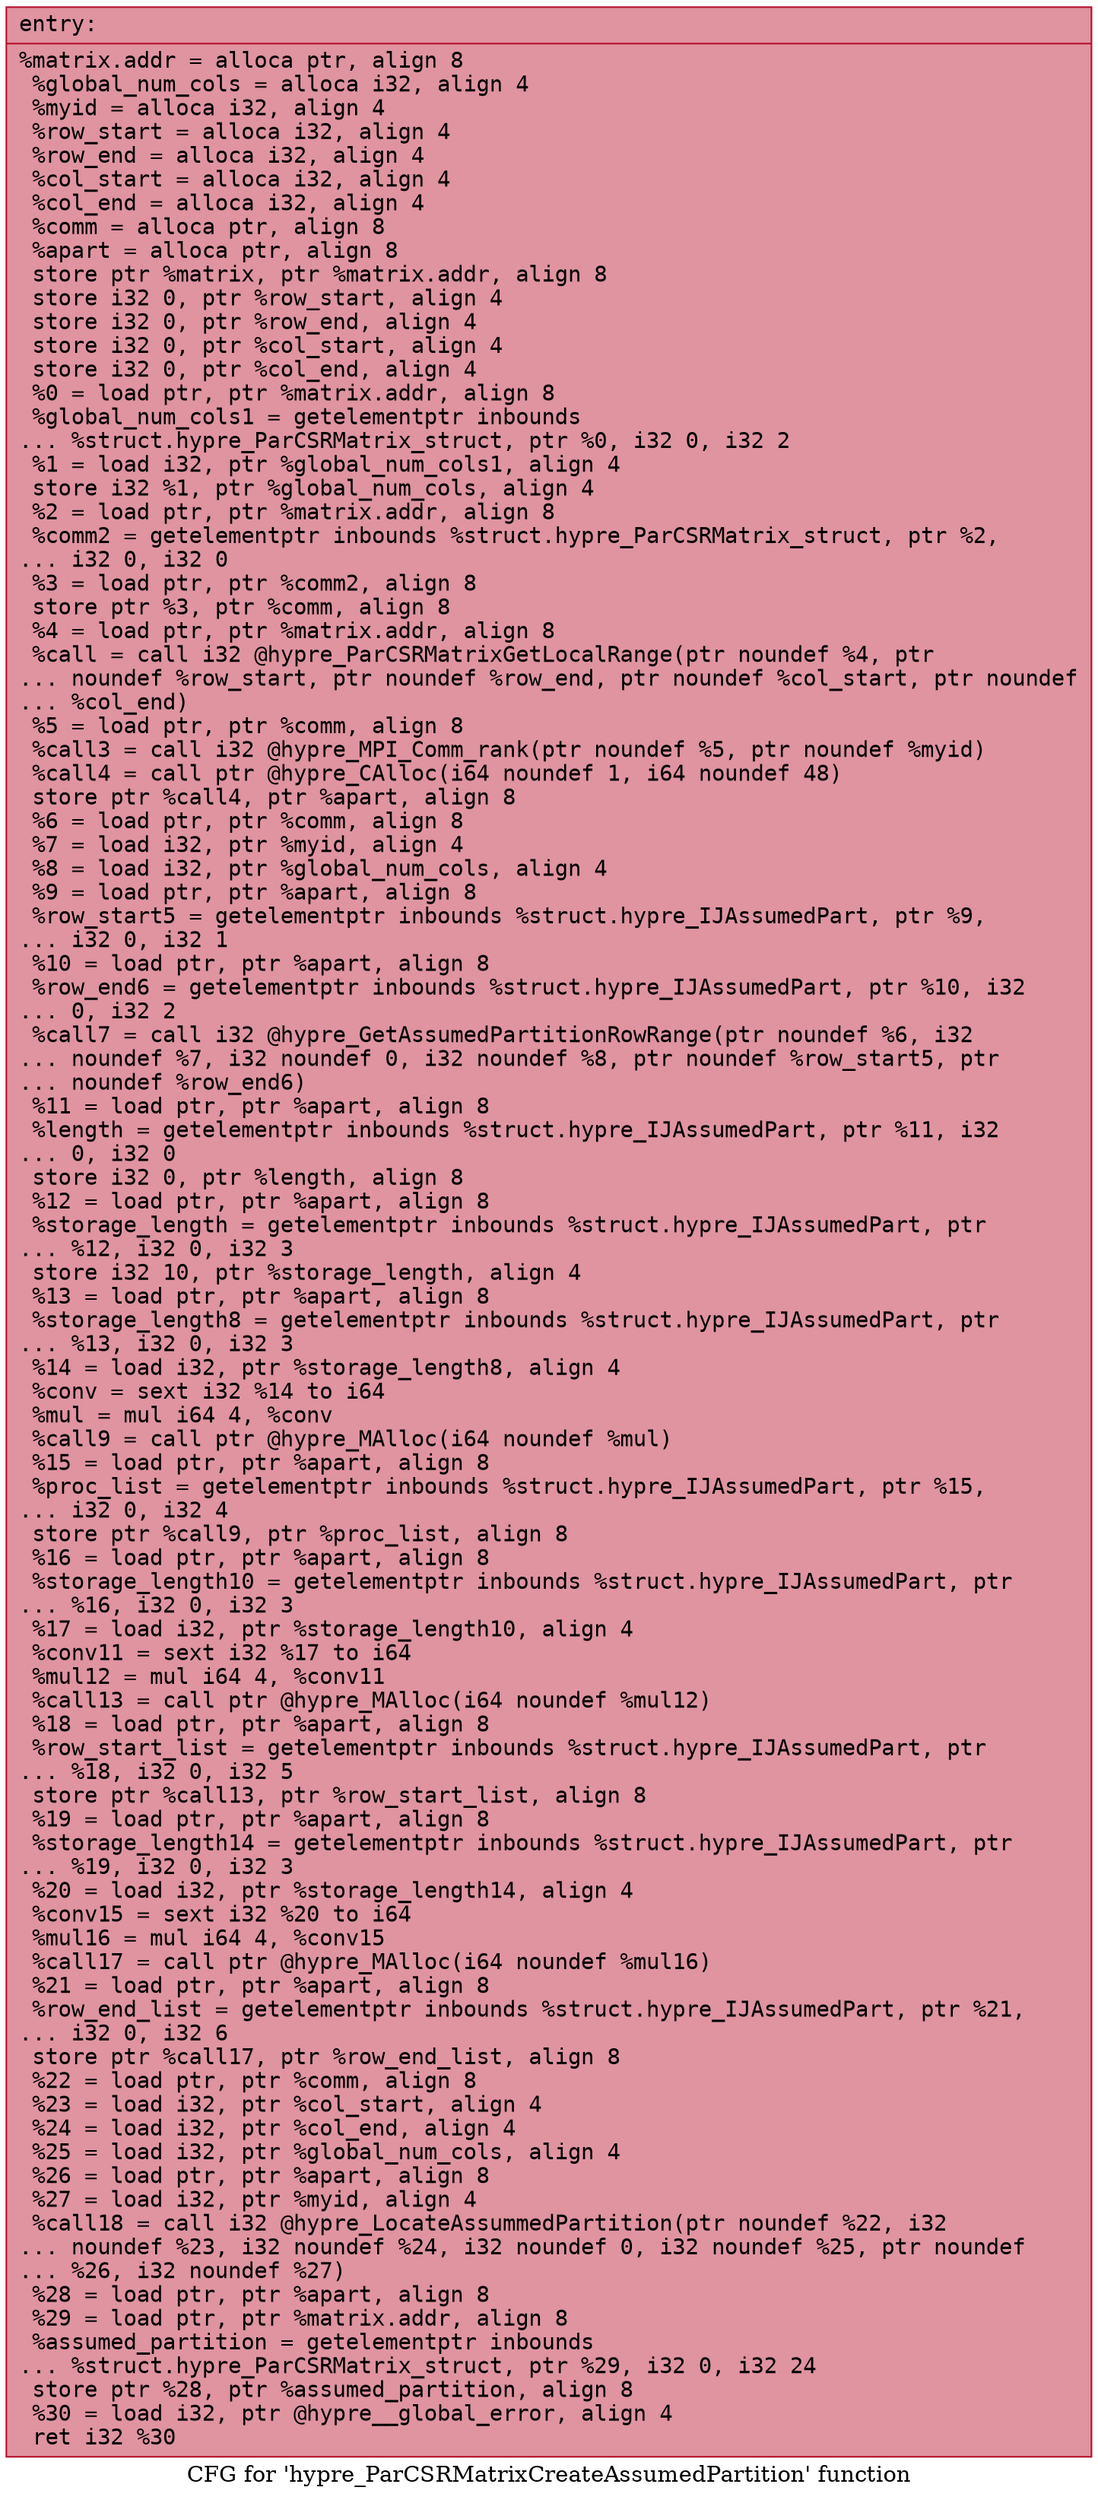 digraph "CFG for 'hypre_ParCSRMatrixCreateAssumedPartition' function" {
	label="CFG for 'hypre_ParCSRMatrixCreateAssumedPartition' function";

	Node0x56272f9a5a60 [shape=record,color="#b70d28ff", style=filled, fillcolor="#b70d2870" fontname="Courier",label="{entry:\l|  %matrix.addr = alloca ptr, align 8\l  %global_num_cols = alloca i32, align 4\l  %myid = alloca i32, align 4\l  %row_start = alloca i32, align 4\l  %row_end = alloca i32, align 4\l  %col_start = alloca i32, align 4\l  %col_end = alloca i32, align 4\l  %comm = alloca ptr, align 8\l  %apart = alloca ptr, align 8\l  store ptr %matrix, ptr %matrix.addr, align 8\l  store i32 0, ptr %row_start, align 4\l  store i32 0, ptr %row_end, align 4\l  store i32 0, ptr %col_start, align 4\l  store i32 0, ptr %col_end, align 4\l  %0 = load ptr, ptr %matrix.addr, align 8\l  %global_num_cols1 = getelementptr inbounds\l... %struct.hypre_ParCSRMatrix_struct, ptr %0, i32 0, i32 2\l  %1 = load i32, ptr %global_num_cols1, align 4\l  store i32 %1, ptr %global_num_cols, align 4\l  %2 = load ptr, ptr %matrix.addr, align 8\l  %comm2 = getelementptr inbounds %struct.hypre_ParCSRMatrix_struct, ptr %2,\l... i32 0, i32 0\l  %3 = load ptr, ptr %comm2, align 8\l  store ptr %3, ptr %comm, align 8\l  %4 = load ptr, ptr %matrix.addr, align 8\l  %call = call i32 @hypre_ParCSRMatrixGetLocalRange(ptr noundef %4, ptr\l... noundef %row_start, ptr noundef %row_end, ptr noundef %col_start, ptr noundef\l... %col_end)\l  %5 = load ptr, ptr %comm, align 8\l  %call3 = call i32 @hypre_MPI_Comm_rank(ptr noundef %5, ptr noundef %myid)\l  %call4 = call ptr @hypre_CAlloc(i64 noundef 1, i64 noundef 48)\l  store ptr %call4, ptr %apart, align 8\l  %6 = load ptr, ptr %comm, align 8\l  %7 = load i32, ptr %myid, align 4\l  %8 = load i32, ptr %global_num_cols, align 4\l  %9 = load ptr, ptr %apart, align 8\l  %row_start5 = getelementptr inbounds %struct.hypre_IJAssumedPart, ptr %9,\l... i32 0, i32 1\l  %10 = load ptr, ptr %apart, align 8\l  %row_end6 = getelementptr inbounds %struct.hypre_IJAssumedPart, ptr %10, i32\l... 0, i32 2\l  %call7 = call i32 @hypre_GetAssumedPartitionRowRange(ptr noundef %6, i32\l... noundef %7, i32 noundef 0, i32 noundef %8, ptr noundef %row_start5, ptr\l... noundef %row_end6)\l  %11 = load ptr, ptr %apart, align 8\l  %length = getelementptr inbounds %struct.hypre_IJAssumedPart, ptr %11, i32\l... 0, i32 0\l  store i32 0, ptr %length, align 8\l  %12 = load ptr, ptr %apart, align 8\l  %storage_length = getelementptr inbounds %struct.hypre_IJAssumedPart, ptr\l... %12, i32 0, i32 3\l  store i32 10, ptr %storage_length, align 4\l  %13 = load ptr, ptr %apart, align 8\l  %storage_length8 = getelementptr inbounds %struct.hypre_IJAssumedPart, ptr\l... %13, i32 0, i32 3\l  %14 = load i32, ptr %storage_length8, align 4\l  %conv = sext i32 %14 to i64\l  %mul = mul i64 4, %conv\l  %call9 = call ptr @hypre_MAlloc(i64 noundef %mul)\l  %15 = load ptr, ptr %apart, align 8\l  %proc_list = getelementptr inbounds %struct.hypre_IJAssumedPart, ptr %15,\l... i32 0, i32 4\l  store ptr %call9, ptr %proc_list, align 8\l  %16 = load ptr, ptr %apart, align 8\l  %storage_length10 = getelementptr inbounds %struct.hypre_IJAssumedPart, ptr\l... %16, i32 0, i32 3\l  %17 = load i32, ptr %storage_length10, align 4\l  %conv11 = sext i32 %17 to i64\l  %mul12 = mul i64 4, %conv11\l  %call13 = call ptr @hypre_MAlloc(i64 noundef %mul12)\l  %18 = load ptr, ptr %apart, align 8\l  %row_start_list = getelementptr inbounds %struct.hypre_IJAssumedPart, ptr\l... %18, i32 0, i32 5\l  store ptr %call13, ptr %row_start_list, align 8\l  %19 = load ptr, ptr %apart, align 8\l  %storage_length14 = getelementptr inbounds %struct.hypre_IJAssumedPart, ptr\l... %19, i32 0, i32 3\l  %20 = load i32, ptr %storage_length14, align 4\l  %conv15 = sext i32 %20 to i64\l  %mul16 = mul i64 4, %conv15\l  %call17 = call ptr @hypre_MAlloc(i64 noundef %mul16)\l  %21 = load ptr, ptr %apart, align 8\l  %row_end_list = getelementptr inbounds %struct.hypre_IJAssumedPart, ptr %21,\l... i32 0, i32 6\l  store ptr %call17, ptr %row_end_list, align 8\l  %22 = load ptr, ptr %comm, align 8\l  %23 = load i32, ptr %col_start, align 4\l  %24 = load i32, ptr %col_end, align 4\l  %25 = load i32, ptr %global_num_cols, align 4\l  %26 = load ptr, ptr %apart, align 8\l  %27 = load i32, ptr %myid, align 4\l  %call18 = call i32 @hypre_LocateAssummedPartition(ptr noundef %22, i32\l... noundef %23, i32 noundef %24, i32 noundef 0, i32 noundef %25, ptr noundef\l... %26, i32 noundef %27)\l  %28 = load ptr, ptr %apart, align 8\l  %29 = load ptr, ptr %matrix.addr, align 8\l  %assumed_partition = getelementptr inbounds\l... %struct.hypre_ParCSRMatrix_struct, ptr %29, i32 0, i32 24\l  store ptr %28, ptr %assumed_partition, align 8\l  %30 = load i32, ptr @hypre__global_error, align 4\l  ret i32 %30\l}"];
}
